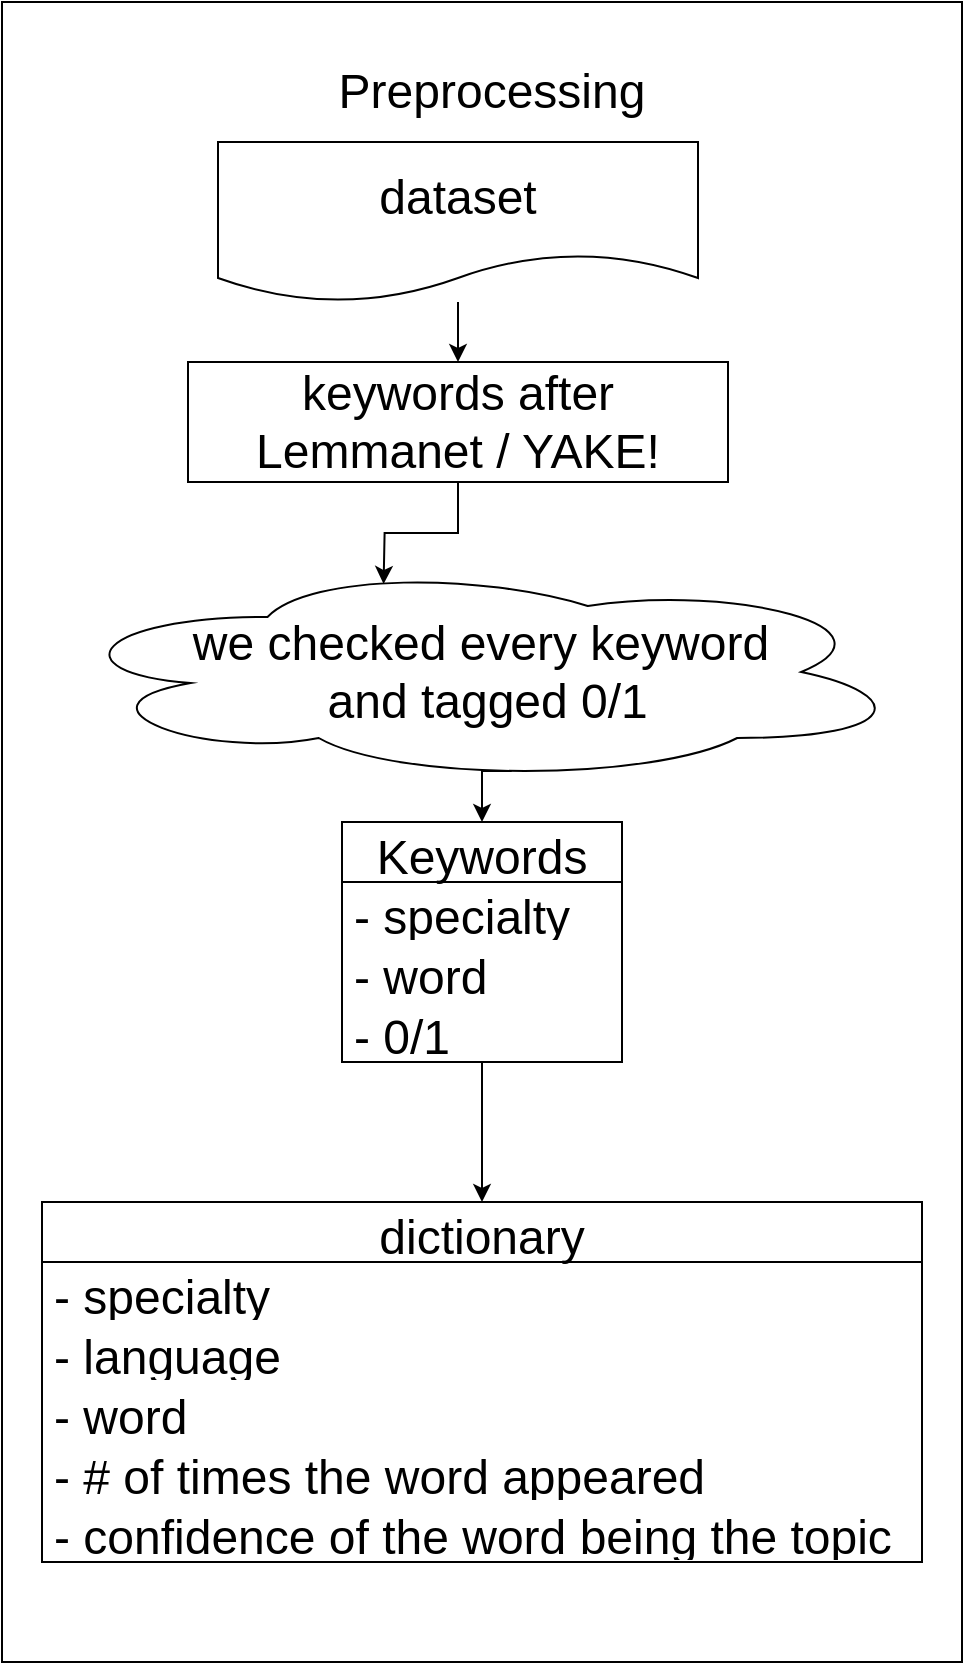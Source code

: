 <mxfile version="20.0.4" type="github" pages="3">
  <diagram id="jyxu2O19Q4zOR1j5VVk1" name="preprocessing">
    <mxGraphModel dx="3910" dy="2300" grid="1" gridSize="10" guides="1" tooltips="1" connect="1" arrows="1" fold="1" page="1" pageScale="1" pageWidth="827" pageHeight="1169" math="0" shadow="0">
      <root>
        <mxCell id="0" />
        <mxCell id="1" parent="0" />
        <mxCell id="x0YamRShH7wEF_Pz-_7j-72" value="" style="rounded=0;whiteSpace=wrap;html=1;fontSize=24;" vertex="1" parent="1">
          <mxGeometry x="10" y="10" width="480" height="830" as="geometry" />
        </mxCell>
        <mxCell id="x0YamRShH7wEF_Pz-_7j-2" value="&lt;font style=&quot;font-size: 24px;&quot;&gt;Preprocessing&lt;/font&gt;" style="text;html=1;strokeColor=none;fillColor=none;align=center;verticalAlign=middle;whiteSpace=wrap;rounded=0;" vertex="1" parent="1">
          <mxGeometry x="40" y="40" width="430" height="30" as="geometry" />
        </mxCell>
        <mxCell id="x0YamRShH7wEF_Pz-_7j-68" value="" style="edgeStyle=orthogonalEdgeStyle;rounded=0;orthogonalLoop=1;jettySize=auto;html=1;fontSize=11;" edge="1" parent="1" source="x0YamRShH7wEF_Pz-_7j-3" target="x0YamRShH7wEF_Pz-_7j-64">
          <mxGeometry relative="1" as="geometry" />
        </mxCell>
        <mxCell id="x0YamRShH7wEF_Pz-_7j-3" value="Keywords" style="swimlane;fontStyle=0;childLayout=stackLayout;horizontal=1;startSize=30;horizontalStack=0;resizeParent=1;resizeParentMax=0;resizeLast=0;collapsible=1;marginBottom=0;fontSize=24;" vertex="1" parent="1">
          <mxGeometry x="180" y="420" width="140" height="120" as="geometry" />
        </mxCell>
        <mxCell id="x0YamRShH7wEF_Pz-_7j-4" value="- specialty" style="text;strokeColor=none;fillColor=none;align=left;verticalAlign=middle;spacingLeft=4;spacingRight=4;overflow=hidden;points=[[0,0.5],[1,0.5]];portConstraint=eastwest;rotatable=0;fontSize=24;" vertex="1" parent="x0YamRShH7wEF_Pz-_7j-3">
          <mxGeometry y="30" width="140" height="30" as="geometry" />
        </mxCell>
        <mxCell id="x0YamRShH7wEF_Pz-_7j-5" value="- word" style="text;strokeColor=none;fillColor=none;align=left;verticalAlign=middle;spacingLeft=4;spacingRight=4;overflow=hidden;points=[[0,0.5],[1,0.5]];portConstraint=eastwest;rotatable=0;fontSize=24;" vertex="1" parent="x0YamRShH7wEF_Pz-_7j-3">
          <mxGeometry y="60" width="140" height="30" as="geometry" />
        </mxCell>
        <mxCell id="x0YamRShH7wEF_Pz-_7j-6" value="- 0/1" style="text;strokeColor=none;fillColor=none;align=left;verticalAlign=middle;spacingLeft=4;spacingRight=4;overflow=hidden;points=[[0,0.5],[1,0.5]];portConstraint=eastwest;rotatable=0;fontSize=24;" vertex="1" parent="x0YamRShH7wEF_Pz-_7j-3">
          <mxGeometry y="90" width="140" height="30" as="geometry" />
        </mxCell>
        <mxCell id="x0YamRShH7wEF_Pz-_7j-16" value="" style="edgeStyle=orthogonalEdgeStyle;rounded=0;orthogonalLoop=1;jettySize=auto;html=1;fontSize=12;" edge="1" parent="1" source="x0YamRShH7wEF_Pz-_7j-8" target="x0YamRShH7wEF_Pz-_7j-14">
          <mxGeometry relative="1" as="geometry" />
        </mxCell>
        <mxCell id="x0YamRShH7wEF_Pz-_7j-8" value="dataset" style="shape=document;whiteSpace=wrap;html=1;boundedLbl=1;fontSize=24;" vertex="1" parent="1">
          <mxGeometry x="118" y="80" width="240" height="80" as="geometry" />
        </mxCell>
        <mxCell id="x0YamRShH7wEF_Pz-_7j-62" style="edgeStyle=orthogonalEdgeStyle;rounded=0;orthogonalLoop=1;jettySize=auto;html=1;exitX=0.5;exitY=1;exitDx=0;exitDy=0;entryX=0.4;entryY=0.1;entryDx=0;entryDy=0;entryPerimeter=0;fontSize=11;" edge="1" parent="1" source="x0YamRShH7wEF_Pz-_7j-14">
          <mxGeometry relative="1" as="geometry">
            <mxPoint x="200.8" y="301" as="targetPoint" />
          </mxGeometry>
        </mxCell>
        <mxCell id="x0YamRShH7wEF_Pz-_7j-14" value="keywords after Lemmanet / YAKE!" style="whiteSpace=wrap;html=1;sketch=0;fontSize=24;" vertex="1" parent="1">
          <mxGeometry x="103" y="190" width="270" height="60" as="geometry" />
        </mxCell>
        <mxCell id="x0YamRShH7wEF_Pz-_7j-63" style="edgeStyle=orthogonalEdgeStyle;rounded=0;orthogonalLoop=1;jettySize=auto;html=1;exitX=0.55;exitY=0.95;exitDx=0;exitDy=0;exitPerimeter=0;entryX=0.5;entryY=0;entryDx=0;entryDy=0;fontSize=11;" edge="1" parent="1" target="x0YamRShH7wEF_Pz-_7j-3">
          <mxGeometry relative="1" as="geometry">
            <mxPoint x="264.85" y="394.5" as="sourcePoint" />
          </mxGeometry>
        </mxCell>
        <mxCell id="x0YamRShH7wEF_Pz-_7j-61" value="we checked every keyword&lt;br style=&quot;font-size: 24px;&quot;&gt;&amp;nbsp;and tagged 0/1" style="ellipse;shape=cloud;whiteSpace=wrap;html=1;fontSize=24;" vertex="1" parent="1">
          <mxGeometry x="36" y="290" width="427" height="110" as="geometry" />
        </mxCell>
        <mxCell id="x0YamRShH7wEF_Pz-_7j-64" value="dictionary" style="swimlane;fontStyle=0;childLayout=stackLayout;horizontal=1;startSize=30;horizontalStack=0;resizeParent=1;resizeParentMax=0;resizeLast=0;collapsible=1;marginBottom=0;fontSize=24;" vertex="1" parent="1">
          <mxGeometry x="30" y="610" width="440" height="180" as="geometry" />
        </mxCell>
        <mxCell id="x0YamRShH7wEF_Pz-_7j-65" value="- specialty" style="text;strokeColor=none;fillColor=none;align=left;verticalAlign=middle;spacingLeft=4;spacingRight=4;overflow=hidden;points=[[0,0.5],[1,0.5]];portConstraint=eastwest;rotatable=0;fontSize=24;" vertex="1" parent="x0YamRShH7wEF_Pz-_7j-64">
          <mxGeometry y="30" width="440" height="30" as="geometry" />
        </mxCell>
        <mxCell id="x0YamRShH7wEF_Pz-_7j-70" value="- language" style="text;strokeColor=none;fillColor=none;align=left;verticalAlign=middle;spacingLeft=4;spacingRight=4;overflow=hidden;points=[[0,0.5],[1,0.5]];portConstraint=eastwest;rotatable=0;fontSize=24;" vertex="1" parent="x0YamRShH7wEF_Pz-_7j-64">
          <mxGeometry y="60" width="440" height="30" as="geometry" />
        </mxCell>
        <mxCell id="x0YamRShH7wEF_Pz-_7j-66" value="- word" style="text;strokeColor=none;fillColor=none;align=left;verticalAlign=middle;spacingLeft=4;spacingRight=4;overflow=hidden;points=[[0,0.5],[1,0.5]];portConstraint=eastwest;rotatable=0;fontSize=24;" vertex="1" parent="x0YamRShH7wEF_Pz-_7j-64">
          <mxGeometry y="90" width="440" height="30" as="geometry" />
        </mxCell>
        <mxCell id="x0YamRShH7wEF_Pz-_7j-67" value="- # of times the word appeared" style="text;strokeColor=none;fillColor=none;align=left;verticalAlign=middle;spacingLeft=4;spacingRight=4;overflow=hidden;points=[[0,0.5],[1,0.5]];portConstraint=eastwest;rotatable=0;fontSize=24;" vertex="1" parent="x0YamRShH7wEF_Pz-_7j-64">
          <mxGeometry y="120" width="440" height="30" as="geometry" />
        </mxCell>
        <mxCell id="x0YamRShH7wEF_Pz-_7j-69" value="- confidence of the word being the topic" style="text;strokeColor=none;fillColor=none;align=left;verticalAlign=middle;spacingLeft=4;spacingRight=4;overflow=hidden;points=[[0,0.5],[1,0.5]];portConstraint=eastwest;rotatable=0;fontSize=24;" vertex="1" parent="x0YamRShH7wEF_Pz-_7j-64">
          <mxGeometry y="150" width="440" height="30" as="geometry" />
        </mxCell>
      </root>
    </mxGraphModel>
  </diagram>
  <diagram id="i8Zd2fJNdnHrRVH0XwVi" name="before selecting topics">
    <mxGraphModel dx="2234" dy="1314" grid="1" gridSize="10" guides="1" tooltips="1" connect="1" arrows="1" fold="1" page="1" pageScale="1" pageWidth="827" pageHeight="1169" math="0" shadow="0">
      <root>
        <mxCell id="0" />
        <mxCell id="1" parent="0" />
        <mxCell id="Et_c8rOK6ptVGEacqqJ4-1" value="" style="rounded=0;whiteSpace=wrap;html=1;fontSize=24;" vertex="1" parent="1">
          <mxGeometry x="20" y="160" width="1080" height="1387" as="geometry" />
        </mxCell>
        <mxCell id="Et_c8rOK6ptVGEacqqJ4-2" value="What wil be happening when released?" style="text;html=1;strokeColor=none;fillColor=none;align=center;verticalAlign=middle;whiteSpace=wrap;rounded=0;fontSize=24;" vertex="1" parent="1">
          <mxGeometry x="220" y="187" width="750" height="30" as="geometry" />
        </mxCell>
        <mxCell id="Et_c8rOK6ptVGEacqqJ4-3" value="" style="edgeStyle=orthogonalEdgeStyle;rounded=0;orthogonalLoop=1;jettySize=auto;html=1;fontSize=24;entryX=0;entryY=0.5;entryDx=0;entryDy=0;exitX=1;exitY=0.5;exitDx=0;exitDy=0;" edge="1" parent="1" source="Et_c8rOK6ptVGEacqqJ4-62" target="Et_c8rOK6ptVGEacqqJ4-9">
          <mxGeometry relative="1" as="geometry" />
        </mxCell>
        <mxCell id="Et_c8rOK6ptVGEacqqJ4-4" style="edgeStyle=orthogonalEdgeStyle;rounded=0;orthogonalLoop=1;jettySize=auto;html=1;exitX=1;exitY=0.5;exitDx=0;exitDy=0;entryX=0;entryY=0.5;entryDx=0;entryDy=0;fontSize=15;" edge="1" parent="1" source="Et_c8rOK6ptVGEacqqJ4-62" target="Et_c8rOK6ptVGEacqqJ4-18">
          <mxGeometry relative="1" as="geometry" />
        </mxCell>
        <mxCell id="Et_c8rOK6ptVGEacqqJ4-5" style="edgeStyle=orthogonalEdgeStyle;rounded=0;orthogonalLoop=1;jettySize=auto;html=1;exitX=0.5;exitY=1;exitDx=0;exitDy=0;entryX=0.5;entryY=0;entryDx=0;entryDy=0;fontSize=20;" edge="1" parent="1" source="Et_c8rOK6ptVGEacqqJ4-62" target="Et_c8rOK6ptVGEacqqJ4-63">
          <mxGeometry relative="1" as="geometry">
            <mxPoint x="115.0" y="1417" as="targetPoint" />
          </mxGeometry>
        </mxCell>
        <mxCell id="Et_c8rOK6ptVGEacqqJ4-7" style="edgeStyle=orthogonalEdgeStyle;rounded=0;orthogonalLoop=1;jettySize=auto;html=1;exitX=1;exitY=0.5;exitDx=0;exitDy=0;entryX=0.5;entryY=0;entryDx=0;entryDy=0;fontSize=15;" edge="1" parent="1" source="Et_c8rOK6ptVGEacqqJ4-9" target="Et_c8rOK6ptVGEacqqJ4-13">
          <mxGeometry relative="1" as="geometry" />
        </mxCell>
        <mxCell id="Et_c8rOK6ptVGEacqqJ4-8" style="edgeStyle=orthogonalEdgeStyle;rounded=0;orthogonalLoop=1;jettySize=auto;html=1;exitX=0.5;exitY=1;exitDx=0;exitDy=0;entryX=0.6;entryY=0.4;entryDx=0;entryDy=0;entryPerimeter=0;fontSize=20;" edge="1" parent="1" source="Et_c8rOK6ptVGEacqqJ4-9" target="Et_c8rOK6ptVGEacqqJ4-44">
          <mxGeometry relative="1" as="geometry" />
        </mxCell>
        <mxCell id="Et_c8rOK6ptVGEacqqJ4-9" value="&lt;font style=&quot;font-size: 15px;&quot;&gt;&lt;br&gt;Do we have any predefined keywords for their &lt;br&gt;specialty in dictionary for their language?&amp;nbsp;&lt;/font&gt;" style="rhombus;whiteSpace=wrap;html=1;fontSize=24;verticalAlign=top;" vertex="1" parent="1">
          <mxGeometry x="175" y="227" width="505" height="130" as="geometry" />
        </mxCell>
        <mxCell id="Et_c8rOK6ptVGEacqqJ4-10" style="edgeStyle=orthogonalEdgeStyle;rounded=0;orthogonalLoop=1;jettySize=auto;html=1;exitX=1;exitY=0.5;exitDx=0;exitDy=0;fontSize=20;entryX=0;entryY=0;entryDx=163;entryDy=60;entryPerimeter=0;" edge="1" parent="1" source="Et_c8rOK6ptVGEacqqJ4-11" target="Et_c8rOK6ptVGEacqqJ4-60">
          <mxGeometry relative="1" as="geometry">
            <Array as="points">
              <mxPoint x="1090" y="477" />
              <mxPoint x="1090" y="1487" />
            </Array>
          </mxGeometry>
        </mxCell>
        <mxCell id="Et_c8rOK6ptVGEacqqJ4-11" value="&#39;Suggestions&#39; topics" style="rounded=0;whiteSpace=wrap;html=1;fontSize=21;" vertex="1" parent="1">
          <mxGeometry x="367.5" y="447" width="120" height="60" as="geometry" />
        </mxCell>
        <mxCell id="Et_c8rOK6ptVGEacqqJ4-12" style="edgeStyle=orthogonalEdgeStyle;rounded=0;orthogonalLoop=1;jettySize=auto;html=1;exitX=0;exitY=0.5;exitDx=0;exitDy=0;fontSize=15;entryX=0.592;entryY=0.564;entryDx=0;entryDy=0;entryPerimeter=0;" edge="1" parent="1" source="Et_c8rOK6ptVGEacqqJ4-13" target="Et_c8rOK6ptVGEacqqJ4-44">
          <mxGeometry relative="1" as="geometry">
            <mxPoint x="430" y="387" as="targetPoint" />
          </mxGeometry>
        </mxCell>
        <mxCell id="Et_c8rOK6ptVGEacqqJ4-13" value="get &quot;Suggestions&quot; from dictionary&#39;" style="ellipse;whiteSpace=wrap;html=1;fontSize=20;" vertex="1" parent="1">
          <mxGeometry x="650" y="357" width="260" height="80" as="geometry" />
        </mxCell>
        <mxCell id="Et_c8rOK6ptVGEacqqJ4-14" value="Yes" style="text;html=1;strokeColor=none;fillColor=none;align=center;verticalAlign=middle;whiteSpace=wrap;rounded=0;fontSize=20;" vertex="1" parent="1">
          <mxGeometry x="710.5" y="261" width="60" height="30" as="geometry" />
        </mxCell>
        <mxCell id="Et_c8rOK6ptVGEacqqJ4-15" value="No" style="text;html=1;strokeColor=none;fillColor=none;align=center;verticalAlign=middle;whiteSpace=wrap;rounded=0;fontSize=20;" vertex="1" parent="1">
          <mxGeometry x="366.5" y="359" width="60" height="30" as="geometry" />
        </mxCell>
        <mxCell id="Et_c8rOK6ptVGEacqqJ4-16" value="- specialty&lt;br style=&quot;font-size: 20px;&quot;&gt;- language" style="text;html=1;strokeColor=none;fillColor=none;align=center;verticalAlign=middle;whiteSpace=wrap;rounded=0;fontSize=20;" vertex="1" parent="1">
          <mxGeometry y="327" width="160" height="30" as="geometry" />
        </mxCell>
        <mxCell id="Et_c8rOK6ptVGEacqqJ4-17" style="edgeStyle=orthogonalEdgeStyle;rounded=0;orthogonalLoop=1;jettySize=auto;html=1;exitX=1;exitY=0.5;exitDx=0;exitDy=0;entryX=0;entryY=0.5;entryDx=0;entryDy=0;fontSize=20;" edge="1" parent="1" source="Et_c8rOK6ptVGEacqqJ4-18" target="Et_c8rOK6ptVGEacqqJ4-22">
          <mxGeometry relative="1" as="geometry" />
        </mxCell>
        <mxCell id="Et_c8rOK6ptVGEacqqJ4-18" value="" style="rounded=0;whiteSpace=wrap;html=1;fontSize=15;" vertex="1" parent="1">
          <mxGeometry x="175" y="537" width="290" height="180" as="geometry" />
        </mxCell>
        <mxCell id="Et_c8rOK6ptVGEacqqJ4-19" value="dataset" style="shape=document;whiteSpace=wrap;html=1;boundedLbl=1;fontSize=24;" vertex="1" parent="1">
          <mxGeometry x="190" y="617" width="240" height="85" as="geometry" />
        </mxCell>
        <mxCell id="Et_c8rOK6ptVGEacqqJ4-20" value="&lt;font style=&quot;font-size: 20px;&quot;&gt;- specialty&lt;br&gt;- language&lt;/font&gt;" style="text;html=1;strokeColor=none;fillColor=none;align=left;verticalAlign=middle;whiteSpace=wrap;rounded=0;fontSize=15;" vertex="1" parent="1">
          <mxGeometry x="190" y="547" width="170" height="70" as="geometry" />
        </mxCell>
        <mxCell id="Et_c8rOK6ptVGEacqqJ4-21" style="edgeStyle=orthogonalEdgeStyle;rounded=0;orthogonalLoop=1;jettySize=auto;html=1;exitX=0.5;exitY=1;exitDx=0;exitDy=0;fontSize=20;" edge="1" parent="1" source="Et_c8rOK6ptVGEacqqJ4-22" target="Et_c8rOK6ptVGEacqqJ4-24">
          <mxGeometry relative="1" as="geometry" />
        </mxCell>
        <mxCell id="Et_c8rOK6ptVGEacqqJ4-22" value="processing via lemmanet or yake!" style="ellipse;whiteSpace=wrap;html=1;fontSize=20;" vertex="1" parent="1">
          <mxGeometry x="650" y="572" width="239" height="110" as="geometry" />
        </mxCell>
        <mxCell id="Et_c8rOK6ptVGEacqqJ4-23" style="edgeStyle=orthogonalEdgeStyle;rounded=0;orthogonalLoop=1;jettySize=auto;html=1;exitX=0.5;exitY=1;exitDx=0;exitDy=0;entryX=0.5;entryY=0;entryDx=0;entryDy=0;fontSize=20;" edge="1" parent="1" source="Et_c8rOK6ptVGEacqqJ4-24" target="Et_c8rOK6ptVGEacqqJ4-27">
          <mxGeometry relative="1" as="geometry" />
        </mxCell>
        <mxCell id="Et_c8rOK6ptVGEacqqJ4-24" value="potential keywords" style="rounded=0;whiteSpace=wrap;html=1;fontSize=20;" vertex="1" parent="1">
          <mxGeometry x="673" y="707" width="193" height="50" as="geometry" />
        </mxCell>
        <mxCell id="Et_c8rOK6ptVGEacqqJ4-25" style="edgeStyle=orthogonalEdgeStyle;rounded=0;orthogonalLoop=1;jettySize=auto;html=1;exitX=1;exitY=0.5;exitDx=0;exitDy=0;entryX=0;entryY=0.5;entryDx=0;entryDy=0;fontSize=20;" edge="1" parent="1" source="Et_c8rOK6ptVGEacqqJ4-27" target="Et_c8rOK6ptVGEacqqJ4-31">
          <mxGeometry relative="1" as="geometry" />
        </mxCell>
        <mxCell id="Et_c8rOK6ptVGEacqqJ4-26" style="edgeStyle=orthogonalEdgeStyle;rounded=0;orthogonalLoop=1;jettySize=auto;html=1;exitX=0.5;exitY=1;exitDx=0;exitDy=0;entryX=0.482;entryY=0.647;entryDx=0;entryDy=0;entryPerimeter=0;fontSize=20;" edge="1" parent="1" source="Et_c8rOK6ptVGEacqqJ4-27" target="Et_c8rOK6ptVGEacqqJ4-32">
          <mxGeometry relative="1" as="geometry" />
        </mxCell>
        <mxCell id="Et_c8rOK6ptVGEacqqJ4-27" value="&lt;font style=&quot;font-size: 20px;&quot;&gt;Is POS supported in this language?&lt;/font&gt;" style="rhombus;whiteSpace=wrap;html=1;sketch=0;fontSize=20;" vertex="1" parent="1">
          <mxGeometry x="280" y="797" width="451.5" height="60" as="geometry" />
        </mxCell>
        <mxCell id="Et_c8rOK6ptVGEacqqJ4-28" style="edgeStyle=orthogonalEdgeStyle;rounded=0;orthogonalLoop=1;jettySize=auto;html=1;exitX=0.5;exitY=1;exitDx=0;exitDy=0;fontSize=20;" edge="1" parent="1" source="Et_c8rOK6ptVGEacqqJ4-29" target="Et_c8rOK6ptVGEacqqJ4-35">
          <mxGeometry relative="1" as="geometry">
            <mxPoint x="751.167" y="1097" as="targetPoint" />
          </mxGeometry>
        </mxCell>
        <mxCell id="Et_c8rOK6ptVGEacqqJ4-29" value="POS tagged keywords" style="whiteSpace=wrap;html=1;sketch=0;fontSize=20;" vertex="1" parent="1">
          <mxGeometry x="691.5" y="917" width="120" height="60" as="geometry" />
        </mxCell>
        <mxCell id="Et_c8rOK6ptVGEacqqJ4-30" style="edgeStyle=orthogonalEdgeStyle;rounded=0;orthogonalLoop=1;jettySize=auto;html=1;exitX=0.5;exitY=1;exitDx=0;exitDy=0;entryX=1.015;entryY=0.847;entryDx=0;entryDy=0;entryPerimeter=0;fontSize=20;" edge="1" parent="1" source="Et_c8rOK6ptVGEacqqJ4-31" target="Et_c8rOK6ptVGEacqqJ4-32">
          <mxGeometry relative="1" as="geometry" />
        </mxCell>
        <mxCell id="Et_c8rOK6ptVGEacqqJ4-31" value="translate keywords &lt;br&gt;for POS" style="ellipse;whiteSpace=wrap;html=1;fontSize=20;" vertex="1" parent="1">
          <mxGeometry x="851.5" y="787" width="228.5" height="70" as="geometry" />
        </mxCell>
        <mxCell id="Et_c8rOK6ptVGEacqqJ4-32" value="" style="shape=waypoint;sketch=0;size=6;pointerEvents=1;points=[];fillColor=default;resizable=0;rotatable=0;perimeter=centerPerimeter;snapToPoint=1;fontSize=20;" vertex="1" parent="1">
          <mxGeometry x="731.5" y="897" width="40" height="40" as="geometry" />
        </mxCell>
        <mxCell id="Et_c8rOK6ptVGEacqqJ4-33" style="edgeStyle=orthogonalEdgeStyle;rounded=0;orthogonalLoop=1;jettySize=auto;html=1;exitX=0;exitY=0.5;exitDx=0;exitDy=0;entryX=0.5;entryY=0;entryDx=0;entryDy=0;fontSize=20;" edge="1" parent="1" source="Et_c8rOK6ptVGEacqqJ4-35" target="Et_c8rOK6ptVGEacqqJ4-46">
          <mxGeometry relative="1" as="geometry">
            <mxPoint x="576.5" y="1072" as="targetPoint" />
          </mxGeometry>
        </mxCell>
        <mxCell id="Et_c8rOK6ptVGEacqqJ4-34" style="edgeStyle=orthogonalEdgeStyle;rounded=0;orthogonalLoop=1;jettySize=auto;html=1;exitX=1;exitY=0.5;exitDx=0;exitDy=0;entryX=0.5;entryY=0;entryDx=0;entryDy=0;fontSize=20;" edge="1" parent="1" source="Et_c8rOK6ptVGEacqqJ4-35" target="Et_c8rOK6ptVGEacqqJ4-40">
          <mxGeometry relative="1" as="geometry" />
        </mxCell>
        <mxCell id="Et_c8rOK6ptVGEacqqJ4-35" value="Is keyword&lt;br&gt;unigram?" style="rhombus;whiteSpace=wrap;html=1;fontSize=20;" vertex="1" parent="1">
          <mxGeometry x="635.75" y="992" width="231.5" height="80" as="geometry" />
        </mxCell>
        <mxCell id="Et_c8rOK6ptVGEacqqJ4-36" value="Yes" style="text;html=1;strokeColor=none;fillColor=none;align=center;verticalAlign=middle;whiteSpace=wrap;rounded=0;fontSize=20;" vertex="1" parent="1">
          <mxGeometry x="440" y="862" width="60" height="25" as="geometry" />
        </mxCell>
        <mxCell id="Et_c8rOK6ptVGEacqqJ4-37" value="Yes" style="text;html=1;strokeColor=none;fillColor=none;align=center;verticalAlign=middle;whiteSpace=wrap;rounded=0;fontSize=20;" vertex="1" parent="1">
          <mxGeometry x="575.75" y="997" width="60" height="30" as="geometry" />
        </mxCell>
        <mxCell id="Et_c8rOK6ptVGEacqqJ4-38" style="edgeStyle=orthogonalEdgeStyle;rounded=0;orthogonalLoop=1;jettySize=auto;html=1;exitX=0;exitY=0.5;exitDx=0;exitDy=0;entryX=0.5;entryY=0;entryDx=0;entryDy=0;fontSize=20;" edge="1" parent="1" source="Et_c8rOK6ptVGEacqqJ4-40" target="Et_c8rOK6ptVGEacqqJ4-50">
          <mxGeometry relative="1" as="geometry" />
        </mxCell>
        <mxCell id="Et_c8rOK6ptVGEacqqJ4-39" style="edgeStyle=orthogonalEdgeStyle;rounded=0;orthogonalLoop=1;jettySize=auto;html=1;exitX=0.5;exitY=1;exitDx=0;exitDy=0;fontSize=20;" edge="1" parent="1" source="Et_c8rOK6ptVGEacqqJ4-40" target="Et_c8rOK6ptVGEacqqJ4-54">
          <mxGeometry relative="1" as="geometry" />
        </mxCell>
        <mxCell id="Et_c8rOK6ptVGEacqqJ4-40" value="is the last &lt;br&gt;word a noun?" style="rhombus;whiteSpace=wrap;html=1;fontSize=20;" vertex="1" parent="1">
          <mxGeometry x="867.25" y="1057" width="198.75" height="80" as="geometry" />
        </mxCell>
        <mxCell id="Et_c8rOK6ptVGEacqqJ4-41" value="No" style="text;html=1;strokeColor=none;fillColor=none;align=center;verticalAlign=middle;whiteSpace=wrap;rounded=0;fontSize=20;" vertex="1" parent="1">
          <mxGeometry x="899" y="1001" width="60" height="30" as="geometry" />
        </mxCell>
        <mxCell id="Et_c8rOK6ptVGEacqqJ4-42" value="No" style="text;html=1;strokeColor=none;fillColor=none;align=center;verticalAlign=middle;whiteSpace=wrap;rounded=0;fontSize=20;" vertex="1" parent="1">
          <mxGeometry x="751.5" y="797" width="60" height="30" as="geometry" />
        </mxCell>
        <mxCell id="Et_c8rOK6ptVGEacqqJ4-43" value="" style="edgeStyle=orthogonalEdgeStyle;rounded=0;orthogonalLoop=1;jettySize=auto;html=1;fontSize=20;" edge="1" parent="1" source="Et_c8rOK6ptVGEacqqJ4-44" target="Et_c8rOK6ptVGEacqqJ4-11">
          <mxGeometry relative="1" as="geometry" />
        </mxCell>
        <mxCell id="Et_c8rOK6ptVGEacqqJ4-44" value="" style="shape=waypoint;sketch=0;size=6;pointerEvents=1;points=[];fillColor=default;resizable=0;rotatable=0;perimeter=centerPerimeter;snapToPoint=1;fontSize=20;" vertex="1" parent="1">
          <mxGeometry x="407.5" y="377" width="40" height="40" as="geometry" />
        </mxCell>
        <mxCell id="Et_c8rOK6ptVGEacqqJ4-45" style="edgeStyle=orthogonalEdgeStyle;rounded=0;orthogonalLoop=1;jettySize=auto;html=1;exitX=0;exitY=0.5;exitDx=0;exitDy=0;entryX=0.5;entryY=0;entryDx=0;entryDy=0;fontSize=20;" edge="1" parent="1" source="Et_c8rOK6ptVGEacqqJ4-46" target="Et_c8rOK6ptVGEacqqJ4-48">
          <mxGeometry relative="1" as="geometry" />
        </mxCell>
        <mxCell id="Et_c8rOK6ptVGEacqqJ4-46" value="is the&lt;br&gt;word a noun?" style="rhombus;whiteSpace=wrap;html=1;fontSize=20;" vertex="1" parent="1">
          <mxGeometry x="460.63" y="1057" width="198.75" height="80" as="geometry" />
        </mxCell>
        <mxCell id="Et_c8rOK6ptVGEacqqJ4-47" style="edgeStyle=orthogonalEdgeStyle;rounded=0;orthogonalLoop=1;jettySize=auto;html=1;exitX=0.5;exitY=1;exitDx=0;exitDy=0;entryX=0;entryY=0;entryDx=170;entryDy=65;entryPerimeter=0;fontSize=20;" edge="1" parent="1" source="Et_c8rOK6ptVGEacqqJ4-48" target="Et_c8rOK6ptVGEacqqJ4-61">
          <mxGeometry relative="1" as="geometry" />
        </mxCell>
        <mxCell id="Et_c8rOK6ptVGEacqqJ4-48" value="(word, 1)" style="rounded=0;whiteSpace=wrap;html=1;fontSize=20;" vertex="1" parent="1">
          <mxGeometry x="500" y="1197" width="120" height="60" as="geometry" />
        </mxCell>
        <mxCell id="Et_c8rOK6ptVGEacqqJ4-49" style="edgeStyle=orthogonalEdgeStyle;rounded=0;orthogonalLoop=1;jettySize=auto;html=1;exitX=0.5;exitY=1;exitDx=0;exitDy=0;fontSize=20;" edge="1" parent="1" source="Et_c8rOK6ptVGEacqqJ4-50">
          <mxGeometry relative="1" as="geometry">
            <mxPoint x="390" y="1357" as="targetPoint" />
            <Array as="points">
              <mxPoint x="719" y="1357" />
            </Array>
          </mxGeometry>
        </mxCell>
        <mxCell id="Et_c8rOK6ptVGEacqqJ4-50" value="(n-gram, 1)" style="rounded=0;whiteSpace=wrap;html=1;fontSize=20;" vertex="1" parent="1">
          <mxGeometry x="659.38" y="1147" width="120" height="60" as="geometry" />
        </mxCell>
        <mxCell id="Et_c8rOK6ptVGEacqqJ4-51" style="edgeStyle=orthogonalEdgeStyle;rounded=0;orthogonalLoop=1;jettySize=auto;html=1;exitX=0.5;exitY=1;exitDx=0;exitDy=0;entryX=0;entryY=0;entryDx=163;entryDy=60;entryPerimeter=0;fontSize=20;" edge="1" parent="1" source="Et_c8rOK6ptVGEacqqJ4-52" target="Et_c8rOK6ptVGEacqqJ4-60">
          <mxGeometry relative="1" as="geometry" />
        </mxCell>
        <mxCell id="Et_c8rOK6ptVGEacqqJ4-52" value="(n-gram, 0.5)" style="rounded=0;whiteSpace=wrap;html=1;fontSize=20;" vertex="1" parent="1">
          <mxGeometry x="899" y="1287" width="120" height="60" as="geometry" />
        </mxCell>
        <mxCell id="Et_c8rOK6ptVGEacqqJ4-53" style="edgeStyle=orthogonalEdgeStyle;rounded=0;orthogonalLoop=1;jettySize=auto;html=1;exitX=0;exitY=0.5;exitDx=0;exitDy=0;entryX=0.554;entryY=0.06;entryDx=0;entryDy=0;entryPerimeter=0;fontSize=20;" edge="1" parent="1" source="Et_c8rOK6ptVGEacqqJ4-54" target="Et_c8rOK6ptVGEacqqJ4-52">
          <mxGeometry relative="1" as="geometry" />
        </mxCell>
        <mxCell id="Et_c8rOK6ptVGEacqqJ4-54" value="is there any &lt;br&gt;nouns?" style="rhombus;whiteSpace=wrap;html=1;fontSize=20;" vertex="1" parent="1">
          <mxGeometry x="867.25" y="1177" width="198.75" height="80" as="geometry" />
        </mxCell>
        <mxCell id="Et_c8rOK6ptVGEacqqJ4-55" value="Yes" style="text;html=1;strokeColor=none;fillColor=none;align=center;verticalAlign=middle;whiteSpace=wrap;rounded=0;fontSize=20;" vertex="1" parent="1">
          <mxGeometry x="440" y="1127" width="60" height="30" as="geometry" />
        </mxCell>
        <mxCell id="Et_c8rOK6ptVGEacqqJ4-56" value="Yes" style="text;html=1;strokeColor=none;fillColor=none;align=center;verticalAlign=middle;whiteSpace=wrap;rounded=0;fontSize=20;" vertex="1" parent="1">
          <mxGeometry x="791.5" y="1065" width="60" height="30" as="geometry" />
        </mxCell>
        <mxCell id="Et_c8rOK6ptVGEacqqJ4-57" value="No" style="text;html=1;strokeColor=none;fillColor=none;align=center;verticalAlign=middle;whiteSpace=wrap;rounded=0;fontSize=20;" vertex="1" parent="1">
          <mxGeometry x="970" y="1137" width="60" height="30" as="geometry" />
        </mxCell>
        <mxCell id="Et_c8rOK6ptVGEacqqJ4-58" value="Yes" style="text;html=1;strokeColor=none;fillColor=none;align=center;verticalAlign=middle;whiteSpace=wrap;rounded=0;fontSize=20;" vertex="1" parent="1">
          <mxGeometry x="785" y="1228" width="60" height="30" as="geometry" />
        </mxCell>
        <mxCell id="Et_c8rOK6ptVGEacqqJ4-67" style="edgeStyle=orthogonalEdgeStyle;rounded=0;orthogonalLoop=1;jettySize=auto;html=1;exitX=0;exitY=0.5;exitDx=0;exitDy=0;exitPerimeter=0;entryX=1;entryY=0.5;entryDx=0;entryDy=0;fontSize=20;" edge="1" parent="1" source="Et_c8rOK6ptVGEacqqJ4-60" target="Et_c8rOK6ptVGEacqqJ4-63">
          <mxGeometry relative="1" as="geometry" />
        </mxCell>
        <mxCell id="Et_c8rOK6ptVGEacqqJ4-60" value="Suggestions" style="shape=note;whiteSpace=wrap;html=1;backgroundOutline=1;darkOpacity=0.05;fontSize=20;" vertex="1" parent="1">
          <mxGeometry x="220" y="1427" width="163" height="90" as="geometry" />
        </mxCell>
        <mxCell id="Et_c8rOK6ptVGEacqqJ4-65" style="edgeStyle=orthogonalEdgeStyle;rounded=0;orthogonalLoop=1;jettySize=auto;html=1;exitX=0;exitY=0.5;exitDx=0;exitDy=0;exitPerimeter=0;entryX=1;entryY=0.5;entryDx=0;entryDy=0;fontSize=20;" edge="1" parent="1" source="Et_c8rOK6ptVGEacqqJ4-61" target="Et_c8rOK6ptVGEacqqJ4-63">
          <mxGeometry relative="1" as="geometry" />
        </mxCell>
        <mxCell id="Et_c8rOK6ptVGEacqqJ4-61" value="Topics" style="shape=note;whiteSpace=wrap;html=1;backgroundOutline=1;darkOpacity=0.05;fontSize=20;" vertex="1" parent="1">
          <mxGeometry x="220" y="1287" width="170" height="100" as="geometry" />
        </mxCell>
        <mxCell id="Et_c8rOK6ptVGEacqqJ4-62" value="" style="rounded=0;whiteSpace=wrap;html=1;fontSize=20;" vertex="1" parent="1">
          <mxGeometry x="25" y="389" width="110" height="140" as="geometry" />
        </mxCell>
        <mxCell id="Et_c8rOK6ptVGEacqqJ4-6" value="customer" style="shape=umlActor;verticalLabelPosition=bottom;verticalAlign=top;html=1;outlineConnect=0;fontSize=24;" vertex="1" parent="1">
          <mxGeometry x="67" y="417" width="30" height="60" as="geometry" />
        </mxCell>
        <mxCell id="Et_c8rOK6ptVGEacqqJ4-63" value="" style="rounded=0;whiteSpace=wrap;html=1;fontSize=20;" vertex="1" parent="1">
          <mxGeometry x="50" y="1337" width="110" height="140" as="geometry" />
        </mxCell>
        <mxCell id="Et_c8rOK6ptVGEacqqJ4-64" value="customer" style="shape=umlActor;verticalLabelPosition=bottom;verticalAlign=top;html=1;outlineConnect=0;fontSize=24;" vertex="1" parent="1">
          <mxGeometry x="92" y="1365" width="30" height="60" as="geometry" />
        </mxCell>
      </root>
    </mxGraphModel>
  </diagram>
  <diagram id="scDCGeZa3YWberBm7aEU" name="after selecting topics">
    <mxGraphModel dx="580" dy="1314" grid="1" gridSize="10" guides="1" tooltips="1" connect="1" arrows="1" fold="1" page="1" pageScale="1" pageWidth="827" pageHeight="1169" math="0" shadow="0">
      <root>
        <mxCell id="0" />
        <mxCell id="1" parent="0" />
        <mxCell id="QDKusrpMWWIzrnm8Dfom-1" value="" style="rounded=0;whiteSpace=wrap;html=1;fontSize=20;" vertex="1" parent="1">
          <mxGeometry x="1670" y="10" width="1240" height="770" as="geometry" />
        </mxCell>
        <mxCell id="QDKusrpMWWIzrnm8Dfom-2" value="What will be happening when customer made their choice?" style="text;html=1;strokeColor=none;fillColor=none;align=center;verticalAlign=middle;whiteSpace=wrap;rounded=0;fontSize=20;" vertex="1" parent="1">
          <mxGeometry x="1710" y="40" width="1160" height="30" as="geometry" />
        </mxCell>
        <mxCell id="QDKusrpMWWIzrnm8Dfom-3" style="edgeStyle=orthogonalEdgeStyle;rounded=0;orthogonalLoop=1;jettySize=auto;html=1;exitX=1;exitY=0.5;exitDx=0;exitDy=0;entryX=0;entryY=0.5;entryDx=0;entryDy=0;fontSize=20;startArrow=none;" edge="1" parent="1" source="QDKusrpMWWIzrnm8Dfom-31" target="QDKusrpMWWIzrnm8Dfom-6">
          <mxGeometry relative="1" as="geometry" />
        </mxCell>
        <mxCell id="QDKusrpMWWIzrnm8Dfom-5" style="edgeStyle=orthogonalEdgeStyle;rounded=0;orthogonalLoop=1;jettySize=auto;html=1;exitX=1;exitY=0.5;exitDx=0;exitDy=0;entryX=0;entryY=0.5;entryDx=0;entryDy=0;fontSize=20;" edge="1" parent="1" source="QDKusrpMWWIzrnm8Dfom-6" target="QDKusrpMWWIzrnm8Dfom-19">
          <mxGeometry relative="1" as="geometry" />
        </mxCell>
        <mxCell id="QDKusrpMWWIzrnm8Dfom-6" value="" style="rounded=0;whiteSpace=wrap;html=1;fontSize=20;" vertex="1" parent="1">
          <mxGeometry x="1870" y="91" width="170" height="159" as="geometry" />
        </mxCell>
        <mxCell id="QDKusrpMWWIzrnm8Dfom-7" value="topics" style="swimlane;fontStyle=0;childLayout=stackLayout;horizontal=1;startSize=30;horizontalStack=0;resizeParent=1;resizeParentMax=0;resizeLast=0;collapsible=1;marginBottom=0;fontSize=20;" vertex="1" parent="1">
          <mxGeometry x="1890" y="150" width="140" height="90" as="geometry" />
        </mxCell>
        <mxCell id="QDKusrpMWWIzrnm8Dfom-8" value="topic" style="text;strokeColor=none;fillColor=none;align=left;verticalAlign=middle;spacingLeft=4;spacingRight=4;overflow=hidden;points=[[0,0.5],[1,0.5]];portConstraint=eastwest;rotatable=0;fontSize=20;" vertex="1" parent="QDKusrpMWWIzrnm8Dfom-7">
          <mxGeometry y="30" width="140" height="30" as="geometry" />
        </mxCell>
        <mxCell id="QDKusrpMWWIzrnm8Dfom-9" value="was chosen?" style="text;strokeColor=none;fillColor=none;align=left;verticalAlign=middle;spacingLeft=4;spacingRight=4;overflow=hidden;points=[[0,0.5],[1,0.5]];portConstraint=eastwest;rotatable=0;fontSize=20;" vertex="1" parent="QDKusrpMWWIzrnm8Dfom-7">
          <mxGeometry y="60" width="140" height="30" as="geometry" />
        </mxCell>
        <mxCell id="QDKusrpMWWIzrnm8Dfom-10" value="- specialty&lt;br&gt;- language" style="text;html=1;strokeColor=none;fillColor=none;align=center;verticalAlign=middle;whiteSpace=wrap;rounded=0;fontSize=20;" vertex="1" parent="1">
          <mxGeometry x="1890" y="105" width="120" height="30" as="geometry" />
        </mxCell>
        <mxCell id="QDKusrpMWWIzrnm8Dfom-11" style="edgeStyle=orthogonalEdgeStyle;rounded=0;orthogonalLoop=1;jettySize=auto;html=1;exitX=0.5;exitY=0;exitDx=0;exitDy=0;entryX=0.5;entryY=0;entryDx=0;entryDy=0;fontSize=20;" edge="1" parent="1" source="QDKusrpMWWIzrnm8Dfom-12" target="QDKusrpMWWIzrnm8Dfom-22">
          <mxGeometry relative="1" as="geometry" />
        </mxCell>
        <mxCell id="QDKusrpMWWIzrnm8Dfom-12" value="dictionary" style="swimlane;fontStyle=0;childLayout=stackLayout;horizontal=1;startSize=30;horizontalStack=0;resizeParent=1;resizeParentMax=0;resizeLast=0;collapsible=1;marginBottom=0;fontSize=24;" vertex="1" parent="1">
          <mxGeometry x="1690" y="465" width="440" height="180" as="geometry" />
        </mxCell>
        <mxCell id="QDKusrpMWWIzrnm8Dfom-13" value="- specialty" style="text;strokeColor=none;fillColor=none;align=left;verticalAlign=middle;spacingLeft=4;spacingRight=4;overflow=hidden;points=[[0,0.5],[1,0.5]];portConstraint=eastwest;rotatable=0;fontSize=24;" vertex="1" parent="QDKusrpMWWIzrnm8Dfom-12">
          <mxGeometry y="30" width="440" height="30" as="geometry" />
        </mxCell>
        <mxCell id="QDKusrpMWWIzrnm8Dfom-14" value="- language" style="text;strokeColor=none;fillColor=none;align=left;verticalAlign=middle;spacingLeft=4;spacingRight=4;overflow=hidden;points=[[0,0.5],[1,0.5]];portConstraint=eastwest;rotatable=0;fontSize=24;" vertex="1" parent="QDKusrpMWWIzrnm8Dfom-12">
          <mxGeometry y="60" width="440" height="30" as="geometry" />
        </mxCell>
        <mxCell id="QDKusrpMWWIzrnm8Dfom-15" value="- word" style="text;strokeColor=none;fillColor=none;align=left;verticalAlign=middle;spacingLeft=4;spacingRight=4;overflow=hidden;points=[[0,0.5],[1,0.5]];portConstraint=eastwest;rotatable=0;fontSize=24;" vertex="1" parent="QDKusrpMWWIzrnm8Dfom-12">
          <mxGeometry y="90" width="440" height="30" as="geometry" />
        </mxCell>
        <mxCell id="QDKusrpMWWIzrnm8Dfom-16" value="- # of times the word appeared" style="text;strokeColor=none;fillColor=none;align=left;verticalAlign=middle;spacingLeft=4;spacingRight=4;overflow=hidden;points=[[0,0.5],[1,0.5]];portConstraint=eastwest;rotatable=0;fontSize=24;" vertex="1" parent="QDKusrpMWWIzrnm8Dfom-12">
          <mxGeometry y="120" width="440" height="30" as="geometry" />
        </mxCell>
        <mxCell id="QDKusrpMWWIzrnm8Dfom-17" value="- confidence of the word being the topic" style="text;strokeColor=none;fillColor=none;align=left;verticalAlign=middle;spacingLeft=4;spacingRight=4;overflow=hidden;points=[[0,0.5],[1,0.5]];portConstraint=eastwest;rotatable=0;fontSize=24;" vertex="1" parent="QDKusrpMWWIzrnm8Dfom-12">
          <mxGeometry y="150" width="440" height="30" as="geometry" />
        </mxCell>
        <mxCell id="QDKusrpMWWIzrnm8Dfom-18" style="edgeStyle=orthogonalEdgeStyle;rounded=0;orthogonalLoop=1;jettySize=auto;html=1;exitX=1;exitY=0.5;exitDx=0;exitDy=0;fontSize=20;entryX=0.5;entryY=0;entryDx=0;entryDy=0;" edge="1" parent="1" source="QDKusrpMWWIzrnm8Dfom-19" target="QDKusrpMWWIzrnm8Dfom-22">
          <mxGeometry relative="1" as="geometry">
            <mxPoint x="2490.0" y="300" as="targetPoint" />
          </mxGeometry>
        </mxCell>
        <mxCell id="QDKusrpMWWIzrnm8Dfom-19" value="(specialty, language, topic, 0/1)" style="rounded=0;whiteSpace=wrap;html=1;fontSize=20;" vertex="1" parent="1">
          <mxGeometry x="2100" y="140.5" width="310" height="60" as="geometry" />
        </mxCell>
        <mxCell id="QDKusrpMWWIzrnm8Dfom-20" style="edgeStyle=orthogonalEdgeStyle;rounded=0;orthogonalLoop=1;jettySize=auto;html=1;exitX=0;exitY=0.5;exitDx=0;exitDy=0;fontSize=20;entryX=0.5;entryY=0;entryDx=0;entryDy=0;" edge="1" parent="1" source="QDKusrpMWWIzrnm8Dfom-22" target="QDKusrpMWWIzrnm8Dfom-24">
          <mxGeometry relative="1" as="geometry" />
        </mxCell>
        <mxCell id="QDKusrpMWWIzrnm8Dfom-21" style="edgeStyle=orthogonalEdgeStyle;rounded=0;orthogonalLoop=1;jettySize=auto;html=1;exitX=0.5;exitY=1;exitDx=0;exitDy=0;entryX=0.5;entryY=0;entryDx=0;entryDy=0;fontSize=20;" edge="1" parent="1" source="QDKusrpMWWIzrnm8Dfom-22" target="QDKusrpMWWIzrnm8Dfom-27">
          <mxGeometry relative="1" as="geometry" />
        </mxCell>
        <mxCell id="QDKusrpMWWIzrnm8Dfom-22" value="Is topic in the dictionary for &lt;br&gt;this specialty and language?" style="rhombus;whiteSpace=wrap;html=1;fontSize=20;" vertex="1" parent="1">
          <mxGeometry x="2370" y="310" width="450" height="80" as="geometry" />
        </mxCell>
        <mxCell id="QDKusrpMWWIzrnm8Dfom-23" style="edgeStyle=orthogonalEdgeStyle;rounded=0;orthogonalLoop=1;jettySize=auto;html=1;exitX=0;exitY=0.5;exitDx=0;exitDy=0;entryX=1;entryY=0.5;entryDx=0;entryDy=0;fontSize=20;" edge="1" parent="1" source="QDKusrpMWWIzrnm8Dfom-24" target="QDKusrpMWWIzrnm8Dfom-15">
          <mxGeometry relative="1" as="geometry" />
        </mxCell>
        <mxCell id="QDKusrpMWWIzrnm8Dfom-24" value="create new record" style="ellipse;whiteSpace=wrap;html=1;fontSize=20;" vertex="1" parent="1">
          <mxGeometry x="2210" y="385" width="120" height="80" as="geometry" />
        </mxCell>
        <mxCell id="QDKusrpMWWIzrnm8Dfom-25" value="No" style="text;html=1;strokeColor=none;fillColor=none;align=center;verticalAlign=middle;whiteSpace=wrap;rounded=0;fontSize=20;" vertex="1" parent="1">
          <mxGeometry x="2287" y="318" width="60" height="30" as="geometry" />
        </mxCell>
        <mxCell id="QDKusrpMWWIzrnm8Dfom-26" style="edgeStyle=orthogonalEdgeStyle;rounded=0;orthogonalLoop=1;jettySize=auto;html=1;exitX=0.5;exitY=1;exitDx=0;exitDy=0;entryX=0.5;entryY=0;entryDx=0;entryDy=0;entryPerimeter=0;fontSize=20;" edge="1" parent="1" source="QDKusrpMWWIzrnm8Dfom-27" target="QDKusrpMWWIzrnm8Dfom-30">
          <mxGeometry relative="1" as="geometry" />
        </mxCell>
        <mxCell id="QDKusrpMWWIzrnm8Dfom-27" value="change the record" style="ellipse;whiteSpace=wrap;html=1;fontSize=20;" vertex="1" parent="1">
          <mxGeometry x="2535" y="465" width="120" height="80" as="geometry" />
        </mxCell>
        <mxCell id="QDKusrpMWWIzrnm8Dfom-28" value="Yes" style="text;html=1;strokeColor=none;fillColor=none;align=center;verticalAlign=middle;whiteSpace=wrap;rounded=0;fontSize=20;" vertex="1" parent="1">
          <mxGeometry x="2595" y="410" width="60" height="30" as="geometry" />
        </mxCell>
        <mxCell id="QDKusrpMWWIzrnm8Dfom-29" style="edgeStyle=orthogonalEdgeStyle;rounded=0;orthogonalLoop=1;jettySize=auto;html=1;exitX=0.5;exitY=1;exitDx=0;exitDy=0;exitPerimeter=0;entryX=1;entryY=0.5;entryDx=0;entryDy=0;fontSize=20;" edge="1" parent="1" source="QDKusrpMWWIzrnm8Dfom-30" target="QDKusrpMWWIzrnm8Dfom-15">
          <mxGeometry relative="1" as="geometry" />
        </mxCell>
        <mxCell id="QDKusrpMWWIzrnm8Dfom-30" value="&amp;nbsp;- specialty&lt;br&gt;&amp;nbsp;- language&lt;br&gt;&amp;nbsp;- word&lt;br&gt;&amp;nbsp;- # = #_prev + 1&lt;br&gt;&amp;nbsp;- confidence = (confidence_prev * #_prev + 0/1)/(#_prev + 1)" style="shape=note;whiteSpace=wrap;html=1;backgroundOutline=1;darkOpacity=0.05;fontSize=20;align=left;" vertex="1" parent="1">
          <mxGeometry x="2272" y="585" width="623" height="135" as="geometry" />
        </mxCell>
        <mxCell id="QDKusrpMWWIzrnm8Dfom-31" value="" style="rounded=0;whiteSpace=wrap;html=1;fontSize=20;" vertex="1" parent="1">
          <mxGeometry x="1680" y="112" width="120" height="116" as="geometry" />
        </mxCell>
        <mxCell id="QDKusrpMWWIzrnm8Dfom-4" value="customer" style="shape=umlActor;verticalLabelPosition=bottom;verticalAlign=top;html=1;outlineConnect=0;fontSize=20;" vertex="1" parent="1">
          <mxGeometry x="1720" y="128" width="30" height="60" as="geometry" />
        </mxCell>
      </root>
    </mxGraphModel>
  </diagram>
</mxfile>
